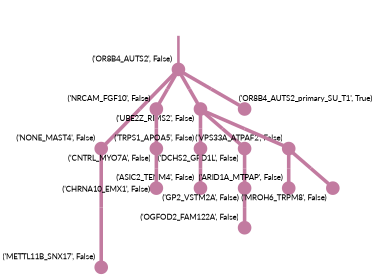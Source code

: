 strict digraph  {
graph[splines=false]; nodesep=0.7; rankdir=TB; ranksep=0.6; forcelabels=true; dpi=600; size=2.5;
0 [color="#c27ba0ff", fillcolor="#c27ba0ff", fixedsize=true, fontname=Lato, fontsize="12pt", height="0.25", label="", penwidth=3, shape=circle, style=filled, xlabel="('OR8B4_AUTS2', False)"];
2 [color="#c27ba0ff", fillcolor="#c27ba0ff", fixedsize=true, fontname=Lato, fontsize="12pt", height="0.25", label="", penwidth=3, shape=circle, style=filled, xlabel="('NONE_MAST4', False)"];
5 [color="#c27ba0ff", fillcolor="#c27ba0ff", fixedsize=true, fontname=Lato, fontsize="12pt", height="0.25", label="", penwidth=3, shape=circle, style=filled, xlabel="('NRCAM_FGF10', False)"];
10 [color="#c27ba0ff", fillcolor="#c27ba0ff", fixedsize=true, fontname=Lato, fontsize="12pt", height="0.25", label="", penwidth=3, shape=circle, style=filled, xlabel="('UBE2Z_RIMS2', False)"];
15 [color="#c27ba0ff", fillcolor="#c27ba0ff", fixedsize=true, fontname=Lato, fontsize="12pt", height="0.25", label="", penwidth=3, shape=circle, style=filled, xlabel="('OR8B4_AUTS2_primary_SU_T1', True)"];
1 [color="#c27ba0ff", fillcolor="#c27ba0ff", fixedsize=true, fontname=Lato, fontsize="12pt", height="0.25", label="", penwidth=3, shape=circle, style=filled, xlabel="('METTL11B_SNX17', False)"];
3 [color="#c27ba0ff", fillcolor="#c27ba0ff", fixedsize=true, fontname=Lato, fontsize="12pt", height="0.25", label="", penwidth=3, shape=circle, style=filled, xlabel="('TRPS1_APOA5', False)"];
4 [color="#c27ba0ff", fillcolor="#c27ba0ff", fixedsize=true, fontname=Lato, fontsize="12pt", height="0.25", label="", penwidth=3, shape=circle, style=filled, xlabel="('ASIC2_TENM4', False)"];
7 [color="#c27ba0ff", fillcolor="#c27ba0ff", fixedsize=true, fontname=Lato, fontsize="12pt", height="0.25", label="", penwidth=3, shape=circle, style=filled, xlabel="('CNTRL_MYO7A', False)"];
6 [color="#c27ba0ff", fillcolor="#c27ba0ff", fixedsize=true, fontname=Lato, fontsize="12pt", height="0.25", label="", penwidth=3, shape=circle, style=filled, xlabel="('DCHS2_GPD1L', False)"];
12 [color="#c27ba0ff", fillcolor="#c27ba0ff", fixedsize=true, fontname=Lato, fontsize="12pt", height="0.25", label="", penwidth=3, shape=circle, style=filled, xlabel="('GP2_VSTM2A', False)"];
13 [color="#c27ba0ff", fillcolor="#c27ba0ff", fixedsize=true, fontname=Lato, fontsize="12pt", height="0.25", label="", penwidth=3, shape=circle, style=filled, xlabel="('CHRNA10_EMX1', False)"];
11 [color="#c27ba0ff", fillcolor="#c27ba0ff", fixedsize=true, fontname=Lato, fontsize="12pt", height="0.25", label="", penwidth=3, shape=circle, style=filled, xlabel="('VPS33A_ATPAF2', False)"];
8 [color="#c27ba0ff", fillcolor="#c27ba0ff", fixedsize=true, fontname=Lato, fontsize="12pt", height="0.25", label="", penwidth=3, shape=circle, style=filled, xlabel="('ARID1A_MTPAP', False)"];
9 [color="#c27ba0ff", fillcolor="#c27ba0ff", fixedsize=true, fontname=Lato, fontsize="12pt", height="0.25", label="", penwidth=3, shape=circle, style=filled, xlabel="('MROH6_TRPM8', False)"];
14 [color="#c27ba0ff", fillcolor="#c27ba0ff", fixedsize=true, fontname=Lato, fontsize="12pt", height="0.25", label="", penwidth=3, shape=circle, style=filled, xlabel="('OGFOD2_FAM122A', False)"];
normal [label="", penwidth=3, style=invis, xlabel="('OR8B4_AUTS2', False)"];
0 -> 2  [arrowsize=0, color="#c27ba0ff;0.5:#c27ba0ff", minlen="2.411764621734619", penwidth="5.5", style=solid];
0 -> 5  [arrowsize=0, color="#c27ba0ff;0.5:#c27ba0ff", minlen="1.8235293626785278", penwidth="5.5", style=solid];
0 -> 10  [arrowsize=0, color="#c27ba0ff;0.5:#c27ba0ff", minlen="1.3529411554336548", penwidth="5.5", style=solid];
0 -> 15  [arrowsize=0, color="#c27ba0ff;0.5:#c27ba0ff", minlen="1.1372549533843994", penwidth="5.5", style=solid];
2 -> 1  [arrowsize=0, color="#c27ba0ff;0.5:#c27ba0ff", minlen="3.0", penwidth="5.5", style=solid];
5 -> 7  [arrowsize=0, color="#c27ba0ff;0.5:#c27ba0ff", minlen="1.4313725233078003", penwidth="5.5", style=solid];
10 -> 3  [arrowsize=0, color="#c27ba0ff;0.5:#c27ba0ff", minlen="1.941176414489746", penwidth="5.5", style=solid];
10 -> 6  [arrowsize=0, color="#c27ba0ff;0.5:#c27ba0ff", minlen="1.5490195751190186", penwidth="5.5", style=solid];
10 -> 11  [arrowsize=0, color="#c27ba0ff;0.5:#c27ba0ff", minlen="1.3529411554336548", penwidth="5.5", style=solid];
3 -> 4  [arrowsize=0, color="#c27ba0ff;0.5:#c27ba0ff", minlen="1.9019607305526733", penwidth="5.5", style=solid];
7 -> 13  [arrowsize=0, color="#c27ba0ff;0.5:#c27ba0ff", minlen="1.2745097875595093", penwidth="5.5", style=solid];
6 -> 12  [arrowsize=0, color="#c27ba0ff;0.5:#c27ba0ff", minlen="1.3529411554336548", penwidth="5.5", style=solid];
12 -> 14  [arrowsize=0, color="#c27ba0ff;0.5:#c27ba0ff", minlen="1.2745097875595093", penwidth="5.5", style=solid];
11 -> 8  [arrowsize=0, color="#c27ba0ff;0.5:#c27ba0ff", minlen="1.3529411554336548", penwidth="5.5", style=solid];
11 -> 9  [arrowsize=0, color="#c27ba0ff;0.5:#c27ba0ff", minlen="1.3529411554336548", penwidth="5.5", style=solid];
normal -> 0  [arrowsize=0, color="#c27ba0ff", label="", penwidth=4, style=solid];
}
